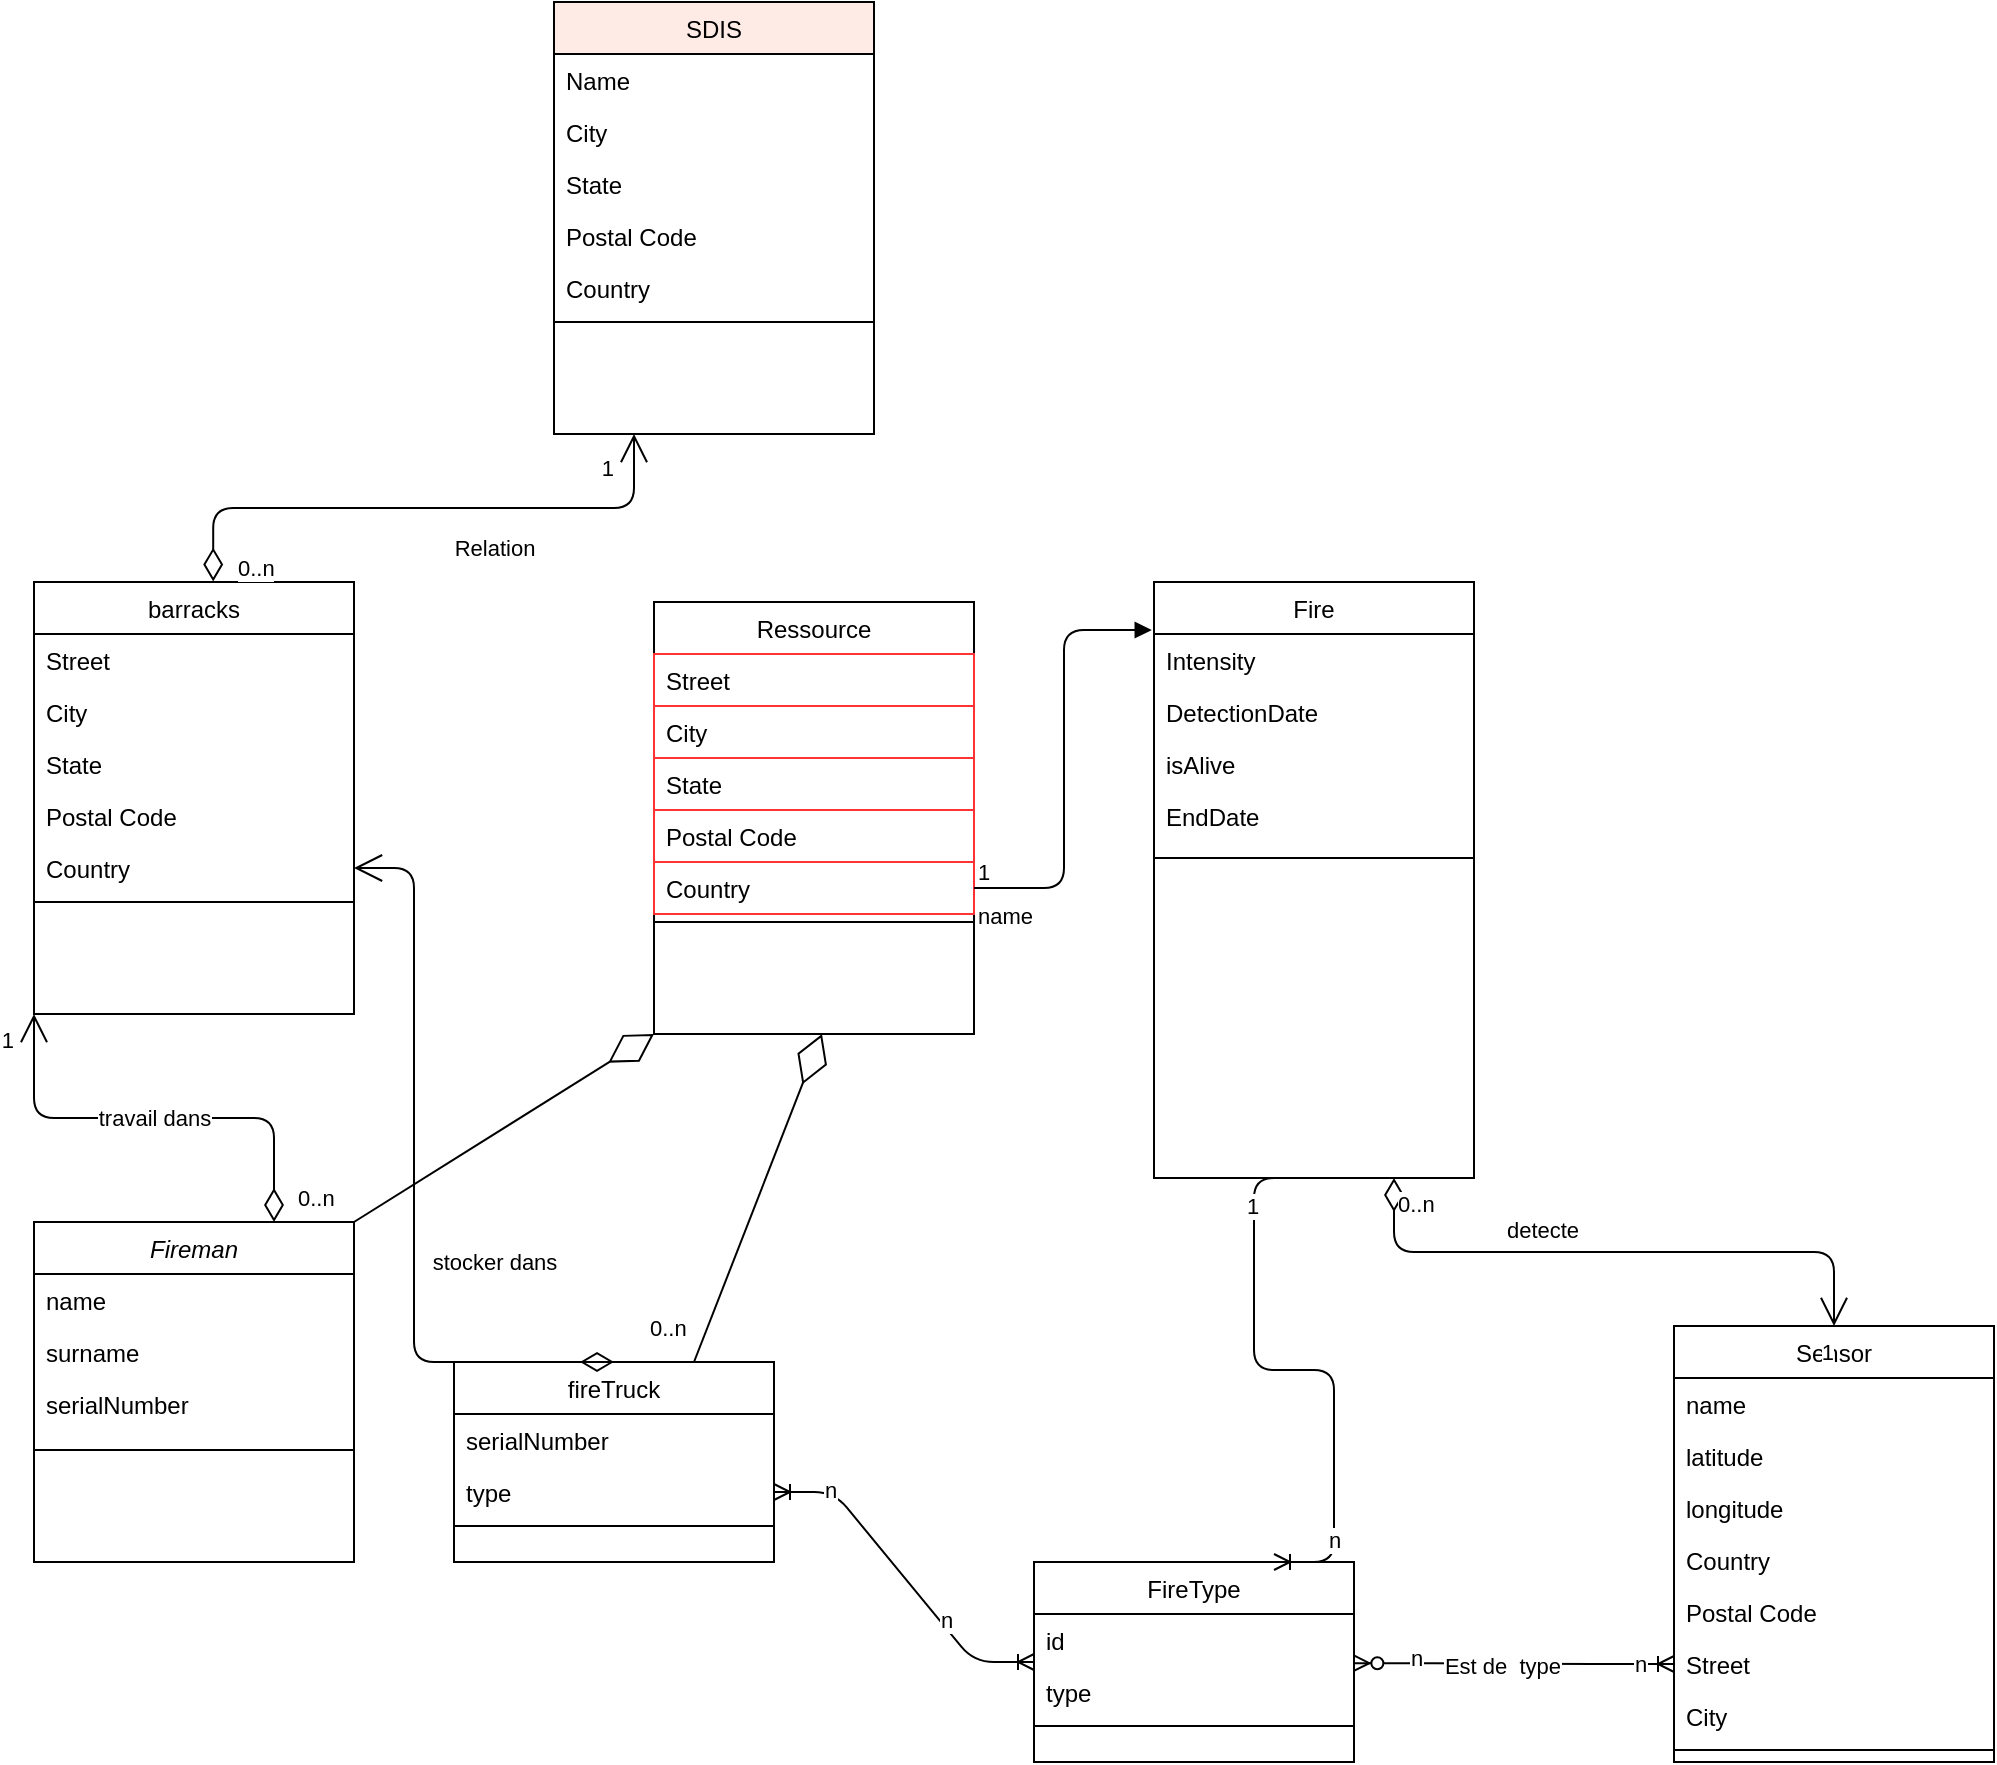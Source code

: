 <mxfile version="13.11.0" type="github">
  <diagram id="C5RBs43oDa-KdzZeNtuy" name="Page-1">
    <mxGraphModel dx="1385" dy="1862" grid="1" gridSize="10" guides="1" tooltips="1" connect="1" arrows="1" fold="1" page="1" pageScale="1" pageWidth="827" pageHeight="1169" math="0" shadow="0" extFonts="Permanent Marker^https://fonts.googleapis.com/css?family=Permanent+Marker">
      <root>
        <mxCell id="WIyWlLk6GJQsqaUBKTNV-0" />
        <mxCell id="WIyWlLk6GJQsqaUBKTNV-1" parent="WIyWlLk6GJQsqaUBKTNV-0" />
        <mxCell id="zkfFHV4jXpPFQw0GAbJ--0" value="Fireman" style="swimlane;fontStyle=2;align=center;verticalAlign=top;childLayout=stackLayout;horizontal=1;startSize=26;horizontalStack=0;resizeParent=1;resizeLast=0;collapsible=1;marginBottom=0;rounded=0;shadow=0;strokeWidth=1;" parent="WIyWlLk6GJQsqaUBKTNV-1" vertex="1">
          <mxGeometry x="90" y="340" width="160" height="170" as="geometry">
            <mxRectangle x="230" y="140" width="160" height="26" as="alternateBounds" />
          </mxGeometry>
        </mxCell>
        <mxCell id="zkfFHV4jXpPFQw0GAbJ--1" value="name" style="text;align=left;verticalAlign=top;spacingLeft=4;spacingRight=4;overflow=hidden;rotatable=0;points=[[0,0.5],[1,0.5]];portConstraint=eastwest;" parent="zkfFHV4jXpPFQw0GAbJ--0" vertex="1">
          <mxGeometry y="26" width="160" height="26" as="geometry" />
        </mxCell>
        <mxCell id="zkfFHV4jXpPFQw0GAbJ--2" value="surname" style="text;align=left;verticalAlign=top;spacingLeft=4;spacingRight=4;overflow=hidden;rotatable=0;points=[[0,0.5],[1,0.5]];portConstraint=eastwest;rounded=0;shadow=0;html=0;" parent="zkfFHV4jXpPFQw0GAbJ--0" vertex="1">
          <mxGeometry y="52" width="160" height="26" as="geometry" />
        </mxCell>
        <mxCell id="zkfFHV4jXpPFQw0GAbJ--3" value="serialNumber" style="text;align=left;verticalAlign=top;spacingLeft=4;spacingRight=4;overflow=hidden;rotatable=0;points=[[0,0.5],[1,0.5]];portConstraint=eastwest;rounded=0;shadow=0;html=0;" parent="zkfFHV4jXpPFQw0GAbJ--0" vertex="1">
          <mxGeometry y="78" width="160" height="32" as="geometry" />
        </mxCell>
        <mxCell id="zkfFHV4jXpPFQw0GAbJ--4" value="" style="line;html=1;strokeWidth=1;align=left;verticalAlign=middle;spacingTop=-1;spacingLeft=3;spacingRight=3;rotatable=0;labelPosition=right;points=[];portConstraint=eastwest;" parent="zkfFHV4jXpPFQw0GAbJ--0" vertex="1">
          <mxGeometry y="110" width="160" height="8" as="geometry" />
        </mxCell>
        <mxCell id="zkfFHV4jXpPFQw0GAbJ--17" value="barracks" style="swimlane;fontStyle=0;align=center;verticalAlign=top;childLayout=stackLayout;horizontal=1;startSize=26;horizontalStack=0;resizeParent=1;resizeLast=0;collapsible=1;marginBottom=0;rounded=0;shadow=0;strokeWidth=1;" parent="WIyWlLk6GJQsqaUBKTNV-1" vertex="1">
          <mxGeometry x="90" y="20" width="160" height="216" as="geometry">
            <mxRectangle x="550" y="140" width="160" height="26" as="alternateBounds" />
          </mxGeometry>
        </mxCell>
        <mxCell id="zkfFHV4jXpPFQw0GAbJ--18" value="Street" style="text;align=left;verticalAlign=top;spacingLeft=4;spacingRight=4;overflow=hidden;rotatable=0;points=[[0,0.5],[1,0.5]];portConstraint=eastwest;" parent="zkfFHV4jXpPFQw0GAbJ--17" vertex="1">
          <mxGeometry y="26" width="160" height="26" as="geometry" />
        </mxCell>
        <mxCell id="zkfFHV4jXpPFQw0GAbJ--19" value="City" style="text;align=left;verticalAlign=top;spacingLeft=4;spacingRight=4;overflow=hidden;rotatable=0;points=[[0,0.5],[1,0.5]];portConstraint=eastwest;rounded=0;shadow=0;html=0;" parent="zkfFHV4jXpPFQw0GAbJ--17" vertex="1">
          <mxGeometry y="52" width="160" height="26" as="geometry" />
        </mxCell>
        <mxCell id="zkfFHV4jXpPFQw0GAbJ--20" value="State" style="text;align=left;verticalAlign=top;spacingLeft=4;spacingRight=4;overflow=hidden;rotatable=0;points=[[0,0.5],[1,0.5]];portConstraint=eastwest;rounded=0;shadow=0;html=0;" parent="zkfFHV4jXpPFQw0GAbJ--17" vertex="1">
          <mxGeometry y="78" width="160" height="26" as="geometry" />
        </mxCell>
        <mxCell id="zkfFHV4jXpPFQw0GAbJ--21" value="Postal Code" style="text;align=left;verticalAlign=top;spacingLeft=4;spacingRight=4;overflow=hidden;rotatable=0;points=[[0,0.5],[1,0.5]];portConstraint=eastwest;rounded=0;shadow=0;html=0;" parent="zkfFHV4jXpPFQw0GAbJ--17" vertex="1">
          <mxGeometry y="104" width="160" height="26" as="geometry" />
        </mxCell>
        <mxCell id="zkfFHV4jXpPFQw0GAbJ--22" value="Country" style="text;align=left;verticalAlign=top;spacingLeft=4;spacingRight=4;overflow=hidden;rotatable=0;points=[[0,0.5],[1,0.5]];portConstraint=eastwest;rounded=0;shadow=0;html=0;" parent="zkfFHV4jXpPFQw0GAbJ--17" vertex="1">
          <mxGeometry y="130" width="160" height="26" as="geometry" />
        </mxCell>
        <mxCell id="zkfFHV4jXpPFQw0GAbJ--23" value="" style="line;html=1;strokeWidth=1;align=left;verticalAlign=middle;spacingTop=-1;spacingLeft=3;spacingRight=3;rotatable=0;labelPosition=right;points=[];portConstraint=eastwest;" parent="zkfFHV4jXpPFQw0GAbJ--17" vertex="1">
          <mxGeometry y="156" width="160" height="8" as="geometry" />
        </mxCell>
        <mxCell id="6XxaoCj_2Q5xRi3HVW1I-3" value="fireTruck" style="swimlane;fontStyle=0;align=center;verticalAlign=top;childLayout=stackLayout;horizontal=1;startSize=26;horizontalStack=0;resizeParent=1;resizeLast=0;collapsible=1;marginBottom=0;rounded=0;shadow=0;strokeWidth=1;" parent="WIyWlLk6GJQsqaUBKTNV-1" vertex="1">
          <mxGeometry x="300" y="410" width="160" height="100" as="geometry">
            <mxRectangle x="334" y="380" width="160" height="26" as="alternateBounds" />
          </mxGeometry>
        </mxCell>
        <mxCell id="6XxaoCj_2Q5xRi3HVW1I-4" value="serialNumber" style="text;align=left;verticalAlign=top;spacingLeft=4;spacingRight=4;overflow=hidden;rotatable=0;points=[[0,0.5],[1,0.5]];portConstraint=eastwest;" parent="6XxaoCj_2Q5xRi3HVW1I-3" vertex="1">
          <mxGeometry y="26" width="160" height="26" as="geometry" />
        </mxCell>
        <mxCell id="6XxaoCj_2Q5xRi3HVW1I-10" value="type&#xa;" style="text;align=left;verticalAlign=top;spacingLeft=4;spacingRight=4;overflow=hidden;rotatable=0;points=[[0,0.5],[1,0.5]];portConstraint=eastwest;" parent="6XxaoCj_2Q5xRi3HVW1I-3" vertex="1">
          <mxGeometry y="52" width="160" height="26" as="geometry" />
        </mxCell>
        <mxCell id="6XxaoCj_2Q5xRi3HVW1I-9" value="" style="line;html=1;strokeWidth=1;align=left;verticalAlign=middle;spacingTop=-1;spacingLeft=3;spacingRight=3;rotatable=0;labelPosition=right;points=[];portConstraint=eastwest;" parent="6XxaoCj_2Q5xRi3HVW1I-3" vertex="1">
          <mxGeometry y="78" width="160" height="8" as="geometry" />
        </mxCell>
        <mxCell id="6XxaoCj_2Q5xRi3HVW1I-12" value="travail dans" style="endArrow=open;html=1;endSize=12;startArrow=diamondThin;startSize=14;startFill=0;edgeStyle=orthogonalEdgeStyle;entryX=0;entryY=1;entryDx=0;entryDy=0;exitX=0.75;exitY=0;exitDx=0;exitDy=0;" parent="WIyWlLk6GJQsqaUBKTNV-1" source="zkfFHV4jXpPFQw0GAbJ--0" target="zkfFHV4jXpPFQw0GAbJ--17" edge="1">
          <mxGeometry relative="1" as="geometry">
            <mxPoint x="230" y="345" as="sourcePoint" />
            <mxPoint x="260" y="240" as="targetPoint" />
          </mxGeometry>
        </mxCell>
        <mxCell id="6XxaoCj_2Q5xRi3HVW1I-13" value="0..n" style="edgeLabel;resizable=0;html=1;align=left;verticalAlign=top;" parent="6XxaoCj_2Q5xRi3HVW1I-12" connectable="0" vertex="1">
          <mxGeometry x="-1" relative="1" as="geometry">
            <mxPoint x="10" y="-25" as="offset" />
          </mxGeometry>
        </mxCell>
        <mxCell id="6XxaoCj_2Q5xRi3HVW1I-14" value="1" style="edgeLabel;resizable=0;html=1;align=right;verticalAlign=top;" parent="6XxaoCj_2Q5xRi3HVW1I-12" connectable="0" vertex="1">
          <mxGeometry x="1" relative="1" as="geometry">
            <mxPoint x="-10" as="offset" />
          </mxGeometry>
        </mxCell>
        <mxCell id="6XxaoCj_2Q5xRi3HVW1I-15" value="stocker dans" style="endArrow=open;html=1;endSize=12;startArrow=diamondThin;startSize=14;startFill=0;edgeStyle=orthogonalEdgeStyle;exitX=0.5;exitY=0;exitDx=0;exitDy=0;" parent="WIyWlLk6GJQsqaUBKTNV-1" source="6XxaoCj_2Q5xRi3HVW1I-3" target="zkfFHV4jXpPFQw0GAbJ--22" edge="1">
          <mxGeometry x="-0.204" y="-40" relative="1" as="geometry">
            <mxPoint x="390" y="170" as="sourcePoint" />
            <mxPoint x="550" y="170" as="targetPoint" />
            <Array as="points">
              <mxPoint x="280" y="410" />
              <mxPoint x="280" y="163" />
            </Array>
            <mxPoint as="offset" />
          </mxGeometry>
        </mxCell>
        <mxCell id="6XxaoCj_2Q5xRi3HVW1I-16" value="0..n" style="edgeLabel;resizable=0;html=1;align=left;verticalAlign=top;" parent="6XxaoCj_2Q5xRi3HVW1I-15" connectable="0" vertex="1">
          <mxGeometry x="-1" relative="1" as="geometry">
            <mxPoint x="16" y="-30" as="offset" />
          </mxGeometry>
        </mxCell>
        <mxCell id="6XxaoCj_2Q5xRi3HVW1I-18" value="Fire" style="swimlane;fontStyle=0;align=center;verticalAlign=top;childLayout=stackLayout;horizontal=1;startSize=26;horizontalStack=0;resizeParent=1;resizeLast=0;collapsible=1;marginBottom=0;rounded=0;shadow=0;strokeWidth=1;" parent="WIyWlLk6GJQsqaUBKTNV-1" vertex="1">
          <mxGeometry x="650" y="20" width="160" height="298" as="geometry">
            <mxRectangle x="550" y="140" width="160" height="26" as="alternateBounds" />
          </mxGeometry>
        </mxCell>
        <mxCell id="6XxaoCj_2Q5xRi3HVW1I-26" value="Intensity&#xa;" style="text;align=left;verticalAlign=top;spacingLeft=4;spacingRight=4;overflow=hidden;rotatable=0;points=[[0,0.5],[1,0.5]];portConstraint=eastwest;rounded=0;shadow=0;html=0;" parent="6XxaoCj_2Q5xRi3HVW1I-18" vertex="1">
          <mxGeometry y="26" width="160" height="26" as="geometry" />
        </mxCell>
        <mxCell id="6XxaoCj_2Q5xRi3HVW1I-27" value="DetectionDate" style="text;align=left;verticalAlign=top;spacingLeft=4;spacingRight=4;overflow=hidden;rotatable=0;points=[[0,0.5],[1,0.5]];portConstraint=eastwest;rounded=0;shadow=0;html=0;" parent="6XxaoCj_2Q5xRi3HVW1I-18" vertex="1">
          <mxGeometry y="52" width="160" height="26" as="geometry" />
        </mxCell>
        <mxCell id="6XxaoCj_2Q5xRi3HVW1I-29" value="isAlive" style="text;align=left;verticalAlign=top;spacingLeft=4;spacingRight=4;overflow=hidden;rotatable=0;points=[[0,0.5],[1,0.5]];portConstraint=eastwest;rounded=0;shadow=0;html=0;" parent="6XxaoCj_2Q5xRi3HVW1I-18" vertex="1">
          <mxGeometry y="78" width="160" height="26" as="geometry" />
        </mxCell>
        <mxCell id="6XxaoCj_2Q5xRi3HVW1I-30" value="EndDate" style="text;align=left;verticalAlign=top;spacingLeft=4;spacingRight=4;overflow=hidden;rotatable=0;points=[[0,0.5],[1,0.5]];portConstraint=eastwest;rounded=0;shadow=0;html=0;" parent="6XxaoCj_2Q5xRi3HVW1I-18" vertex="1">
          <mxGeometry y="104" width="160" height="30" as="geometry" />
        </mxCell>
        <mxCell id="6XxaoCj_2Q5xRi3HVW1I-24" value="" style="line;html=1;strokeWidth=1;align=left;verticalAlign=middle;spacingTop=-1;spacingLeft=3;spacingRight=3;rotatable=0;labelPosition=right;points=[];portConstraint=eastwest;" parent="6XxaoCj_2Q5xRi3HVW1I-18" vertex="1">
          <mxGeometry y="134" width="160" height="8" as="geometry" />
        </mxCell>
        <mxCell id="6XxaoCj_2Q5xRi3HVW1I-31" value="SDIS" style="swimlane;fontStyle=0;align=center;verticalAlign=top;childLayout=stackLayout;horizontal=1;startSize=26;horizontalStack=0;resizeParent=1;resizeLast=0;collapsible=1;marginBottom=0;rounded=0;shadow=0;strokeWidth=1;fillColor=#FFEBE6;" parent="WIyWlLk6GJQsqaUBKTNV-1" vertex="1">
          <mxGeometry x="350" y="-270" width="160" height="216" as="geometry">
            <mxRectangle x="550" y="140" width="160" height="26" as="alternateBounds" />
          </mxGeometry>
        </mxCell>
        <mxCell id="6XxaoCj_2Q5xRi3HVW1I-32" value="Name&#xa;" style="text;align=left;verticalAlign=top;spacingLeft=4;spacingRight=4;overflow=hidden;rotatable=0;points=[[0,0.5],[1,0.5]];portConstraint=eastwest;" parent="6XxaoCj_2Q5xRi3HVW1I-31" vertex="1">
          <mxGeometry y="26" width="160" height="26" as="geometry" />
        </mxCell>
        <mxCell id="6XxaoCj_2Q5xRi3HVW1I-33" value="City" style="text;align=left;verticalAlign=top;spacingLeft=4;spacingRight=4;overflow=hidden;rotatable=0;points=[[0,0.5],[1,0.5]];portConstraint=eastwest;rounded=0;shadow=0;html=0;" parent="6XxaoCj_2Q5xRi3HVW1I-31" vertex="1">
          <mxGeometry y="52" width="160" height="26" as="geometry" />
        </mxCell>
        <mxCell id="6XxaoCj_2Q5xRi3HVW1I-34" value="State" style="text;align=left;verticalAlign=top;spacingLeft=4;spacingRight=4;overflow=hidden;rotatable=0;points=[[0,0.5],[1,0.5]];portConstraint=eastwest;rounded=0;shadow=0;html=0;" parent="6XxaoCj_2Q5xRi3HVW1I-31" vertex="1">
          <mxGeometry y="78" width="160" height="26" as="geometry" />
        </mxCell>
        <mxCell id="6XxaoCj_2Q5xRi3HVW1I-35" value="Postal Code" style="text;align=left;verticalAlign=top;spacingLeft=4;spacingRight=4;overflow=hidden;rotatable=0;points=[[0,0.5],[1,0.5]];portConstraint=eastwest;rounded=0;shadow=0;html=0;" parent="6XxaoCj_2Q5xRi3HVW1I-31" vertex="1">
          <mxGeometry y="104" width="160" height="26" as="geometry" />
        </mxCell>
        <mxCell id="6XxaoCj_2Q5xRi3HVW1I-36" value="Country" style="text;align=left;verticalAlign=top;spacingLeft=4;spacingRight=4;overflow=hidden;rotatable=0;points=[[0,0.5],[1,0.5]];portConstraint=eastwest;rounded=0;shadow=0;html=0;" parent="6XxaoCj_2Q5xRi3HVW1I-31" vertex="1">
          <mxGeometry y="130" width="160" height="26" as="geometry" />
        </mxCell>
        <mxCell id="6XxaoCj_2Q5xRi3HVW1I-37" value="" style="line;html=1;strokeWidth=1;align=left;verticalAlign=middle;spacingTop=-1;spacingLeft=3;spacingRight=3;rotatable=0;labelPosition=right;points=[];portConstraint=eastwest;" parent="6XxaoCj_2Q5xRi3HVW1I-31" vertex="1">
          <mxGeometry y="156" width="160" height="8" as="geometry" />
        </mxCell>
        <mxCell id="6XxaoCj_2Q5xRi3HVW1I-41" value="Relation" style="endArrow=open;html=1;endSize=12;startArrow=diamondThin;startSize=14;startFill=0;edgeStyle=orthogonalEdgeStyle;exitX=0.56;exitY=-0.001;exitDx=0;exitDy=0;exitPerimeter=0;entryX=0.25;entryY=1;entryDx=0;entryDy=0;" parent="WIyWlLk6GJQsqaUBKTNV-1" source="zkfFHV4jXpPFQw0GAbJ--17" target="6XxaoCj_2Q5xRi3HVW1I-31" edge="1">
          <mxGeometry x="0.25" y="-20" relative="1" as="geometry">
            <mxPoint x="170" y="-40" as="sourcePoint" />
            <mxPoint x="330" y="-40" as="targetPoint" />
            <mxPoint as="offset" />
          </mxGeometry>
        </mxCell>
        <mxCell id="6XxaoCj_2Q5xRi3HVW1I-42" value="0..n" style="edgeLabel;resizable=0;html=1;align=left;verticalAlign=top;" parent="6XxaoCj_2Q5xRi3HVW1I-41" connectable="0" vertex="1">
          <mxGeometry x="-1" relative="1" as="geometry">
            <mxPoint x="10.4" y="-19.78" as="offset" />
          </mxGeometry>
        </mxCell>
        <mxCell id="6XxaoCj_2Q5xRi3HVW1I-43" value="1" style="edgeLabel;resizable=0;html=1;align=right;verticalAlign=top;" parent="6XxaoCj_2Q5xRi3HVW1I-41" connectable="0" vertex="1">
          <mxGeometry x="1" relative="1" as="geometry">
            <mxPoint x="-10" y="3.97" as="offset" />
          </mxGeometry>
        </mxCell>
        <mxCell id="6XxaoCj_2Q5xRi3HVW1I-48" value="Ressource" style="swimlane;fontStyle=0;align=center;verticalAlign=top;childLayout=stackLayout;horizontal=1;startSize=26;horizontalStack=0;resizeParent=1;resizeLast=0;collapsible=1;marginBottom=0;rounded=0;shadow=0;strokeWidth=1;" parent="WIyWlLk6GJQsqaUBKTNV-1" vertex="1">
          <mxGeometry x="400" y="30" width="160" height="216" as="geometry">
            <mxRectangle x="550" y="140" width="160" height="26" as="alternateBounds" />
          </mxGeometry>
        </mxCell>
        <mxCell id="6XxaoCj_2Q5xRi3HVW1I-49" value="Street" style="text;align=left;verticalAlign=top;spacingLeft=4;spacingRight=4;overflow=hidden;rotatable=0;points=[[0,0.5],[1,0.5]];portConstraint=eastwest;strokeColor=#FF3333;" parent="6XxaoCj_2Q5xRi3HVW1I-48" vertex="1">
          <mxGeometry y="26" width="160" height="26" as="geometry" />
        </mxCell>
        <mxCell id="6XxaoCj_2Q5xRi3HVW1I-50" value="City" style="text;align=left;verticalAlign=top;spacingLeft=4;spacingRight=4;overflow=hidden;rotatable=0;points=[[0,0.5],[1,0.5]];portConstraint=eastwest;rounded=0;shadow=0;html=0;strokeColor=#FF3333;" parent="6XxaoCj_2Q5xRi3HVW1I-48" vertex="1">
          <mxGeometry y="52" width="160" height="26" as="geometry" />
        </mxCell>
        <mxCell id="6XxaoCj_2Q5xRi3HVW1I-51" value="State" style="text;align=left;verticalAlign=top;spacingLeft=4;spacingRight=4;overflow=hidden;rotatable=0;points=[[0,0.5],[1,0.5]];portConstraint=eastwest;rounded=0;shadow=0;html=0;strokeColor=#FF3333;" parent="6XxaoCj_2Q5xRi3HVW1I-48" vertex="1">
          <mxGeometry y="78" width="160" height="26" as="geometry" />
        </mxCell>
        <mxCell id="6XxaoCj_2Q5xRi3HVW1I-52" value="Postal Code" style="text;align=left;verticalAlign=top;spacingLeft=4;spacingRight=4;overflow=hidden;rotatable=0;points=[[0,0.5],[1,0.5]];portConstraint=eastwest;rounded=0;shadow=0;html=0;strokeColor=#FF3333;" parent="6XxaoCj_2Q5xRi3HVW1I-48" vertex="1">
          <mxGeometry y="104" width="160" height="26" as="geometry" />
        </mxCell>
        <mxCell id="6XxaoCj_2Q5xRi3HVW1I-53" value="Country" style="text;align=left;verticalAlign=top;spacingLeft=4;spacingRight=4;overflow=hidden;rotatable=0;points=[[0,0.5],[1,0.5]];portConstraint=eastwest;rounded=0;shadow=0;html=0;strokeColor=#FF3333;" parent="6XxaoCj_2Q5xRi3HVW1I-48" vertex="1">
          <mxGeometry y="130" width="160" height="26" as="geometry" />
        </mxCell>
        <mxCell id="6XxaoCj_2Q5xRi3HVW1I-54" value="" style="line;html=1;strokeWidth=1;align=left;verticalAlign=middle;spacingTop=-1;spacingLeft=3;spacingRight=3;rotatable=0;labelPosition=right;points=[];portConstraint=eastwest;" parent="6XxaoCj_2Q5xRi3HVW1I-48" vertex="1">
          <mxGeometry y="156" width="160" height="8" as="geometry" />
        </mxCell>
        <mxCell id="6XxaoCj_2Q5xRi3HVW1I-56" value="name" style="endArrow=block;endFill=1;html=1;edgeStyle=orthogonalEdgeStyle;align=left;verticalAlign=top;exitX=1;exitY=0.5;exitDx=0;exitDy=0;entryX=-0.007;entryY=-0.077;entryDx=0;entryDy=0;entryPerimeter=0;" parent="WIyWlLk6GJQsqaUBKTNV-1" source="6XxaoCj_2Q5xRi3HVW1I-53" target="6XxaoCj_2Q5xRi3HVW1I-26" edge="1">
          <mxGeometry x="-1" y="-1" relative="1" as="geometry">
            <mxPoint x="510" y="210" as="sourcePoint" />
            <mxPoint x="670" y="210" as="targetPoint" />
            <mxPoint as="offset" />
          </mxGeometry>
        </mxCell>
        <mxCell id="6XxaoCj_2Q5xRi3HVW1I-57" value="1" style="edgeLabel;resizable=0;html=1;align=left;verticalAlign=bottom;" parent="6XxaoCj_2Q5xRi3HVW1I-56" connectable="0" vertex="1">
          <mxGeometry x="-1" relative="1" as="geometry" />
        </mxCell>
        <mxCell id="6XxaoCj_2Q5xRi3HVW1I-65" value="" style="endArrow=diamondThin;endFill=0;endSize=24;html=1;exitX=1;exitY=0;exitDx=0;exitDy=0;entryX=0;entryY=1;entryDx=0;entryDy=0;" parent="WIyWlLk6GJQsqaUBKTNV-1" source="zkfFHV4jXpPFQw0GAbJ--0" target="6XxaoCj_2Q5xRi3HVW1I-48" edge="1">
          <mxGeometry width="160" relative="1" as="geometry">
            <mxPoint x="250" y="280.32" as="sourcePoint" />
            <mxPoint x="398.08" y="279.998" as="targetPoint" />
          </mxGeometry>
        </mxCell>
        <mxCell id="6XxaoCj_2Q5xRi3HVW1I-66" value="" style="endArrow=diamondThin;endFill=0;endSize=24;html=1;exitX=0.75;exitY=0;exitDx=0;exitDy=0;" parent="WIyWlLk6GJQsqaUBKTNV-1" source="6XxaoCj_2Q5xRi3HVW1I-3" edge="1">
          <mxGeometry width="160" relative="1" as="geometry">
            <mxPoint x="344" y="345" as="sourcePoint" />
            <mxPoint x="484" y="246" as="targetPoint" />
          </mxGeometry>
        </mxCell>
        <mxCell id="TliI0fEr58T3ftXOWLpj-0" value="Sensor" style="swimlane;fontStyle=0;align=center;verticalAlign=top;childLayout=stackLayout;horizontal=1;startSize=26;horizontalStack=0;resizeParent=1;resizeLast=0;collapsible=1;marginBottom=0;rounded=0;shadow=0;strokeWidth=1;" parent="WIyWlLk6GJQsqaUBKTNV-1" vertex="1">
          <mxGeometry x="910" y="392" width="160" height="218" as="geometry">
            <mxRectangle x="550" y="140" width="160" height="26" as="alternateBounds" />
          </mxGeometry>
        </mxCell>
        <mxCell id="TliI0fEr58T3ftXOWLpj-1" value="name" style="text;align=left;verticalAlign=top;spacingLeft=4;spacingRight=4;overflow=hidden;rotatable=0;points=[[0,0.5],[1,0.5]];portConstraint=eastwest;" parent="TliI0fEr58T3ftXOWLpj-0" vertex="1">
          <mxGeometry y="26" width="160" height="26" as="geometry" />
        </mxCell>
        <mxCell id="TliI0fEr58T3ftXOWLpj-2" value="latitude" style="text;align=left;verticalAlign=top;spacingLeft=4;spacingRight=4;overflow=hidden;rotatable=0;points=[[0,0.5],[1,0.5]];portConstraint=eastwest;rounded=0;shadow=0;html=0;" parent="TliI0fEr58T3ftXOWLpj-0" vertex="1">
          <mxGeometry y="52" width="160" height="26" as="geometry" />
        </mxCell>
        <mxCell id="TliI0fEr58T3ftXOWLpj-3" value="longitude" style="text;align=left;verticalAlign=top;spacingLeft=4;spacingRight=4;overflow=hidden;rotatable=0;points=[[0,0.5],[1,0.5]];portConstraint=eastwest;rounded=0;shadow=0;html=0;" parent="TliI0fEr58T3ftXOWLpj-0" vertex="1">
          <mxGeometry y="78" width="160" height="26" as="geometry" />
        </mxCell>
        <mxCell id="6UuoRJ6_l8Mqefl_Qb9X-5" value="Country" style="text;align=left;verticalAlign=top;spacingLeft=4;spacingRight=4;overflow=hidden;rotatable=0;points=[[0,0.5],[1,0.5]];portConstraint=eastwest;rounded=0;shadow=0;html=0;" vertex="1" parent="TliI0fEr58T3ftXOWLpj-0">
          <mxGeometry y="104" width="160" height="26" as="geometry" />
        </mxCell>
        <mxCell id="6UuoRJ6_l8Mqefl_Qb9X-4" value="Postal Code" style="text;align=left;verticalAlign=top;spacingLeft=4;spacingRight=4;overflow=hidden;rotatable=0;points=[[0,0.5],[1,0.5]];portConstraint=eastwest;rounded=0;shadow=0;html=0;" vertex="1" parent="TliI0fEr58T3ftXOWLpj-0">
          <mxGeometry y="130" width="160" height="26" as="geometry" />
        </mxCell>
        <mxCell id="6UuoRJ6_l8Mqefl_Qb9X-3" value="Street" style="text;align=left;verticalAlign=top;spacingLeft=4;spacingRight=4;overflow=hidden;rotatable=0;points=[[0,0.5],[1,0.5]];portConstraint=eastwest;" vertex="1" parent="TliI0fEr58T3ftXOWLpj-0">
          <mxGeometry y="156" width="160" height="26" as="geometry" />
        </mxCell>
        <mxCell id="6XxaoCj_2Q5xRi3HVW1I-20" value="City" style="text;align=left;verticalAlign=top;spacingLeft=4;spacingRight=4;overflow=hidden;rotatable=0;points=[[0,0.5],[1,0.5]];portConstraint=eastwest;rounded=0;shadow=0;html=0;" parent="TliI0fEr58T3ftXOWLpj-0" vertex="1">
          <mxGeometry y="182" width="160" height="26" as="geometry" />
        </mxCell>
        <mxCell id="TliI0fEr58T3ftXOWLpj-10" value="" style="line;html=1;strokeWidth=1;align=left;verticalAlign=middle;spacingTop=-1;spacingLeft=3;spacingRight=3;rotatable=0;labelPosition=right;points=[];portConstraint=eastwest;" parent="TliI0fEr58T3ftXOWLpj-0" vertex="1">
          <mxGeometry y="208" width="160" height="8" as="geometry" />
        </mxCell>
        <mxCell id="TliI0fEr58T3ftXOWLpj-13" value="detecte" style="endArrow=open;html=1;endSize=12;startArrow=diamondThin;startSize=14;startFill=0;edgeStyle=orthogonalEdgeStyle;exitX=0.75;exitY=1;exitDx=0;exitDy=0;entryX=0.5;entryY=0;entryDx=0;entryDy=0;" parent="WIyWlLk6GJQsqaUBKTNV-1" source="6XxaoCj_2Q5xRi3HVW1I-18" target="TliI0fEr58T3ftXOWLpj-0" edge="1">
          <mxGeometry x="-0.247" y="11" relative="1" as="geometry">
            <mxPoint x="630" y="380" as="sourcePoint" />
            <mxPoint x="740" y="350" as="targetPoint" />
            <mxPoint as="offset" />
          </mxGeometry>
        </mxCell>
        <mxCell id="TliI0fEr58T3ftXOWLpj-14" value="0..n" style="edgeLabel;resizable=0;html=1;align=left;verticalAlign=top;" parent="TliI0fEr58T3ftXOWLpj-13" connectable="0" vertex="1">
          <mxGeometry x="-1" relative="1" as="geometry" />
        </mxCell>
        <mxCell id="TliI0fEr58T3ftXOWLpj-15" value="1" style="edgeLabel;resizable=0;html=1;align=right;verticalAlign=top;" parent="TliI0fEr58T3ftXOWLpj-13" connectable="0" vertex="1">
          <mxGeometry x="1" relative="1" as="geometry" />
        </mxCell>
        <mxCell id="6UuoRJ6_l8Mqefl_Qb9X-6" value="FireType" style="swimlane;fontStyle=0;align=center;verticalAlign=top;childLayout=stackLayout;horizontal=1;startSize=26;horizontalStack=0;resizeParent=1;resizeLast=0;collapsible=1;marginBottom=0;rounded=0;shadow=0;strokeWidth=1;" vertex="1" parent="WIyWlLk6GJQsqaUBKTNV-1">
          <mxGeometry x="590" y="510" width="160" height="100" as="geometry">
            <mxRectangle x="334" y="380" width="160" height="26" as="alternateBounds" />
          </mxGeometry>
        </mxCell>
        <mxCell id="6UuoRJ6_l8Mqefl_Qb9X-7" value="id" style="text;align=left;verticalAlign=top;spacingLeft=4;spacingRight=4;overflow=hidden;rotatable=0;points=[[0,0.5],[1,0.5]];portConstraint=eastwest;" vertex="1" parent="6UuoRJ6_l8Mqefl_Qb9X-6">
          <mxGeometry y="26" width="160" height="26" as="geometry" />
        </mxCell>
        <mxCell id="6UuoRJ6_l8Mqefl_Qb9X-8" value="type&#xa;" style="text;align=left;verticalAlign=top;spacingLeft=4;spacingRight=4;overflow=hidden;rotatable=0;points=[[0,0.5],[1,0.5]];portConstraint=eastwest;" vertex="1" parent="6UuoRJ6_l8Mqefl_Qb9X-6">
          <mxGeometry y="52" width="160" height="26" as="geometry" />
        </mxCell>
        <mxCell id="6UuoRJ6_l8Mqefl_Qb9X-9" value="" style="line;html=1;strokeWidth=1;align=left;verticalAlign=middle;spacingTop=-1;spacingLeft=3;spacingRight=3;rotatable=0;labelPosition=right;points=[];portConstraint=eastwest;" vertex="1" parent="6UuoRJ6_l8Mqefl_Qb9X-6">
          <mxGeometry y="78" width="160" height="8" as="geometry" />
        </mxCell>
        <mxCell id="6UuoRJ6_l8Mqefl_Qb9X-10" value="" style="edgeStyle=entityRelationEdgeStyle;fontSize=12;html=1;endArrow=ERoneToMany;startArrow=ERzeroToMany;entryX=0;entryY=0.5;entryDx=0;entryDy=0;exitX=0.998;exitY=0.946;exitDx=0;exitDy=0;exitPerimeter=0;" edge="1" parent="WIyWlLk6GJQsqaUBKTNV-1" source="6UuoRJ6_l8Mqefl_Qb9X-7" target="6UuoRJ6_l8Mqefl_Qb9X-3">
          <mxGeometry width="100" height="100" relative="1" as="geometry">
            <mxPoint x="610" y="430" as="sourcePoint" />
            <mxPoint x="710" y="330" as="targetPoint" />
          </mxGeometry>
        </mxCell>
        <mxCell id="6UuoRJ6_l8Mqefl_Qb9X-11" value="Est de&amp;nbsp; type" style="edgeLabel;html=1;align=center;verticalAlign=middle;resizable=0;points=[];" vertex="1" connectable="0" parent="6UuoRJ6_l8Mqefl_Qb9X-10">
          <mxGeometry x="-0.147" y="-1" relative="1" as="geometry">
            <mxPoint x="5.92" as="offset" />
          </mxGeometry>
        </mxCell>
        <mxCell id="6UuoRJ6_l8Mqefl_Qb9X-15" value="n" style="edgeLabel;html=1;align=center;verticalAlign=middle;resizable=0;points=[];" vertex="1" connectable="0" parent="6UuoRJ6_l8Mqefl_Qb9X-10">
          <mxGeometry x="0.787" relative="1" as="geometry">
            <mxPoint as="offset" />
          </mxGeometry>
        </mxCell>
        <mxCell id="6UuoRJ6_l8Mqefl_Qb9X-16" value="n" style="edgeLabel;html=1;align=center;verticalAlign=middle;resizable=0;points=[];" vertex="1" connectable="0" parent="6UuoRJ6_l8Mqefl_Qb9X-10">
          <mxGeometry x="-0.614" y="3" relative="1" as="geometry">
            <mxPoint as="offset" />
          </mxGeometry>
        </mxCell>
        <mxCell id="6UuoRJ6_l8Mqefl_Qb9X-12" value="" style="edgeStyle=entityRelationEdgeStyle;fontSize=12;html=1;endArrow=ERoneToMany;exitX=0.5;exitY=1;exitDx=0;exitDy=0;entryX=0.75;entryY=0;entryDx=0;entryDy=0;" edge="1" parent="WIyWlLk6GJQsqaUBKTNV-1" source="6XxaoCj_2Q5xRi3HVW1I-18" target="6UuoRJ6_l8Mqefl_Qb9X-6">
          <mxGeometry width="100" height="100" relative="1" as="geometry">
            <mxPoint x="729" y="308" as="sourcePoint" />
            <mxPoint x="669" y="500" as="targetPoint" />
          </mxGeometry>
        </mxCell>
        <mxCell id="6UuoRJ6_l8Mqefl_Qb9X-13" value="1" style="edgeLabel;html=1;align=center;verticalAlign=middle;resizable=0;points=[];" vertex="1" connectable="0" parent="6UuoRJ6_l8Mqefl_Qb9X-12">
          <mxGeometry x="-0.699" y="-1" relative="1" as="geometry">
            <mxPoint as="offset" />
          </mxGeometry>
        </mxCell>
        <mxCell id="6UuoRJ6_l8Mqefl_Qb9X-14" value="n" style="edgeLabel;html=1;align=center;verticalAlign=middle;resizable=0;points=[];" vertex="1" connectable="0" parent="6UuoRJ6_l8Mqefl_Qb9X-12">
          <mxGeometry x="0.719" relative="1" as="geometry">
            <mxPoint as="offset" />
          </mxGeometry>
        </mxCell>
        <mxCell id="6UuoRJ6_l8Mqefl_Qb9X-17" value="" style="edgeStyle=entityRelationEdgeStyle;fontSize=12;html=1;endArrow=ERoneToMany;startArrow=ERoneToMany;entryX=0;entryY=0.923;entryDx=0;entryDy=0;entryPerimeter=0;exitX=1;exitY=0.5;exitDx=0;exitDy=0;" edge="1" parent="WIyWlLk6GJQsqaUBKTNV-1" source="6XxaoCj_2Q5xRi3HVW1I-10" target="6UuoRJ6_l8Mqefl_Qb9X-7">
          <mxGeometry width="100" height="100" relative="1" as="geometry">
            <mxPoint x="330" y="710" as="sourcePoint" />
            <mxPoint x="430" y="610" as="targetPoint" />
          </mxGeometry>
        </mxCell>
        <mxCell id="6UuoRJ6_l8Mqefl_Qb9X-18" value="n" style="edgeLabel;html=1;align=center;verticalAlign=middle;resizable=0;points=[];" vertex="1" connectable="0" parent="6UuoRJ6_l8Mqefl_Qb9X-17">
          <mxGeometry x="-0.678" y="1" relative="1" as="geometry">
            <mxPoint as="offset" />
          </mxGeometry>
        </mxCell>
        <mxCell id="6UuoRJ6_l8Mqefl_Qb9X-19" value="n" style="edgeLabel;html=1;align=center;verticalAlign=middle;resizable=0;points=[];" vertex="1" connectable="0" parent="6UuoRJ6_l8Mqefl_Qb9X-17">
          <mxGeometry x="0.346" y="3" relative="1" as="geometry">
            <mxPoint as="offset" />
          </mxGeometry>
        </mxCell>
      </root>
    </mxGraphModel>
  </diagram>
</mxfile>
